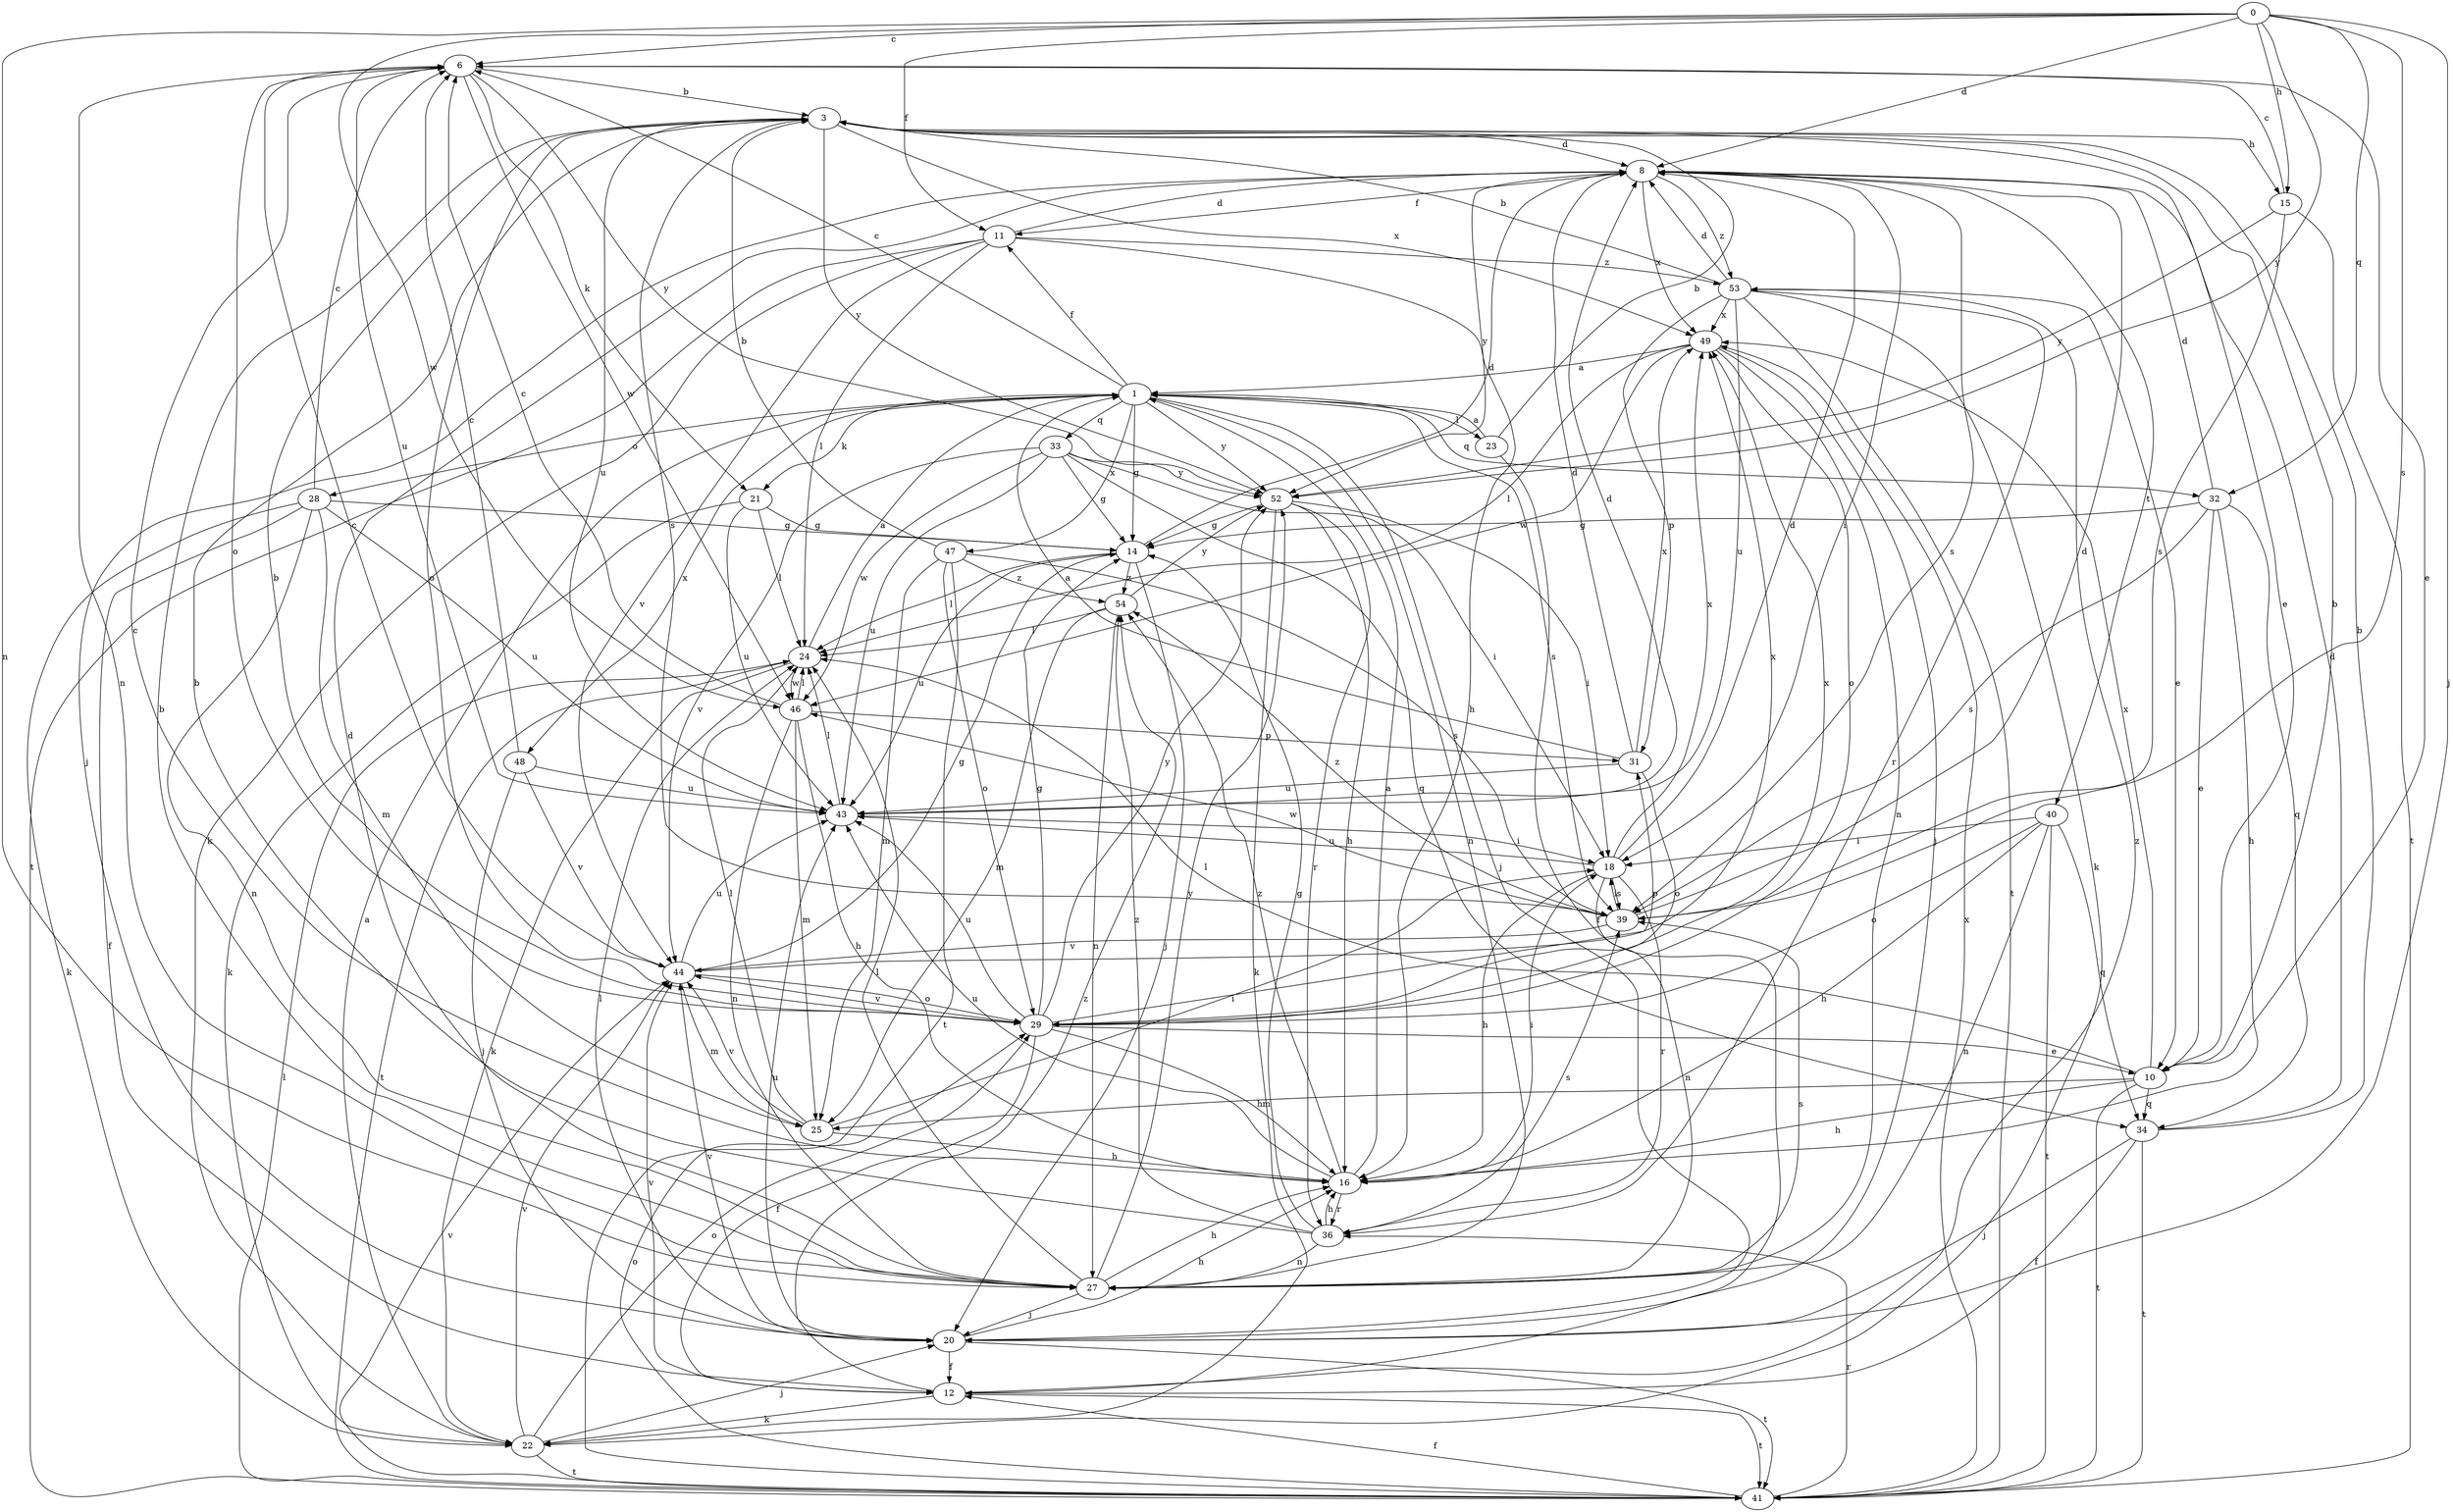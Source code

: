 strict digraph  {
0;
1;
3;
6;
8;
10;
11;
12;
14;
15;
16;
18;
20;
21;
22;
23;
24;
25;
27;
28;
29;
31;
32;
33;
34;
36;
39;
40;
41;
43;
44;
46;
47;
48;
49;
52;
53;
54;
0 -> 6  [label=c];
0 -> 8  [label=d];
0 -> 11  [label=f];
0 -> 15  [label=h];
0 -> 20  [label=j];
0 -> 27  [label=n];
0 -> 32  [label=q];
0 -> 39  [label=s];
0 -> 46  [label=w];
0 -> 52  [label=y];
1 -> 6  [label=c];
1 -> 11  [label=f];
1 -> 14  [label=g];
1 -> 20  [label=j];
1 -> 21  [label=k];
1 -> 23  [label=l];
1 -> 27  [label=n];
1 -> 28  [label=o];
1 -> 32  [label=q];
1 -> 33  [label=q];
1 -> 39  [label=s];
1 -> 47  [label=x];
1 -> 48  [label=x];
1 -> 52  [label=y];
3 -> 8  [label=d];
3 -> 10  [label=e];
3 -> 15  [label=h];
3 -> 29  [label=o];
3 -> 39  [label=s];
3 -> 43  [label=u];
3 -> 49  [label=x];
3 -> 52  [label=y];
6 -> 3  [label=b];
6 -> 10  [label=e];
6 -> 21  [label=k];
6 -> 27  [label=n];
6 -> 29  [label=o];
6 -> 43  [label=u];
6 -> 46  [label=w];
6 -> 52  [label=y];
8 -> 11  [label=f];
8 -> 18  [label=i];
8 -> 20  [label=j];
8 -> 39  [label=s];
8 -> 40  [label=t];
8 -> 49  [label=x];
8 -> 52  [label=y];
8 -> 53  [label=z];
10 -> 3  [label=b];
10 -> 16  [label=h];
10 -> 24  [label=l];
10 -> 25  [label=m];
10 -> 34  [label=q];
10 -> 41  [label=t];
10 -> 49  [label=x];
11 -> 8  [label=d];
11 -> 16  [label=h];
11 -> 22  [label=k];
11 -> 24  [label=l];
11 -> 41  [label=t];
11 -> 44  [label=v];
11 -> 53  [label=z];
12 -> 22  [label=k];
12 -> 41  [label=t];
12 -> 44  [label=v];
12 -> 53  [label=z];
12 -> 54  [label=z];
14 -> 8  [label=d];
14 -> 20  [label=j];
14 -> 24  [label=l];
14 -> 43  [label=u];
14 -> 54  [label=z];
15 -> 6  [label=c];
15 -> 39  [label=s];
15 -> 41  [label=t];
15 -> 52  [label=y];
16 -> 1  [label=a];
16 -> 6  [label=c];
16 -> 18  [label=i];
16 -> 36  [label=r];
16 -> 43  [label=u];
16 -> 54  [label=z];
18 -> 8  [label=d];
18 -> 16  [label=h];
18 -> 27  [label=n];
18 -> 36  [label=r];
18 -> 39  [label=s];
18 -> 43  [label=u];
18 -> 49  [label=x];
20 -> 12  [label=f];
20 -> 16  [label=h];
20 -> 24  [label=l];
20 -> 41  [label=t];
20 -> 43  [label=u];
20 -> 44  [label=v];
21 -> 14  [label=g];
21 -> 22  [label=k];
21 -> 24  [label=l];
21 -> 43  [label=u];
22 -> 1  [label=a];
22 -> 20  [label=j];
22 -> 29  [label=o];
22 -> 41  [label=t];
22 -> 44  [label=v];
23 -> 1  [label=a];
23 -> 3  [label=b];
23 -> 12  [label=f];
24 -> 1  [label=a];
24 -> 22  [label=k];
24 -> 41  [label=t];
24 -> 46  [label=w];
25 -> 16  [label=h];
25 -> 18  [label=i];
25 -> 24  [label=l];
25 -> 44  [label=v];
27 -> 3  [label=b];
27 -> 8  [label=d];
27 -> 16  [label=h];
27 -> 20  [label=j];
27 -> 24  [label=l];
27 -> 39  [label=s];
27 -> 52  [label=y];
28 -> 6  [label=c];
28 -> 12  [label=f];
28 -> 14  [label=g];
28 -> 22  [label=k];
28 -> 25  [label=m];
28 -> 27  [label=n];
28 -> 43  [label=u];
29 -> 3  [label=b];
29 -> 10  [label=e];
29 -> 12  [label=f];
29 -> 14  [label=g];
29 -> 16  [label=h];
29 -> 31  [label=p];
29 -> 43  [label=u];
29 -> 44  [label=v];
29 -> 49  [label=x];
29 -> 52  [label=y];
31 -> 1  [label=a];
31 -> 8  [label=d];
31 -> 29  [label=o];
31 -> 43  [label=u];
31 -> 49  [label=x];
32 -> 8  [label=d];
32 -> 10  [label=e];
32 -> 14  [label=g];
32 -> 16  [label=h];
32 -> 34  [label=q];
32 -> 39  [label=s];
33 -> 14  [label=g];
33 -> 18  [label=i];
33 -> 34  [label=q];
33 -> 43  [label=u];
33 -> 44  [label=v];
33 -> 46  [label=w];
33 -> 52  [label=y];
34 -> 3  [label=b];
34 -> 8  [label=d];
34 -> 12  [label=f];
34 -> 20  [label=j];
34 -> 41  [label=t];
36 -> 3  [label=b];
36 -> 14  [label=g];
36 -> 16  [label=h];
36 -> 27  [label=n];
36 -> 39  [label=s];
36 -> 54  [label=z];
39 -> 8  [label=d];
39 -> 18  [label=i];
39 -> 44  [label=v];
39 -> 46  [label=w];
39 -> 54  [label=z];
40 -> 16  [label=h];
40 -> 18  [label=i];
40 -> 27  [label=n];
40 -> 29  [label=o];
40 -> 34  [label=q];
40 -> 41  [label=t];
41 -> 12  [label=f];
41 -> 24  [label=l];
41 -> 29  [label=o];
41 -> 36  [label=r];
41 -> 44  [label=v];
41 -> 49  [label=x];
43 -> 8  [label=d];
43 -> 18  [label=i];
43 -> 24  [label=l];
44 -> 6  [label=c];
44 -> 14  [label=g];
44 -> 25  [label=m];
44 -> 29  [label=o];
44 -> 43  [label=u];
44 -> 49  [label=x];
46 -> 6  [label=c];
46 -> 16  [label=h];
46 -> 24  [label=l];
46 -> 25  [label=m];
46 -> 27  [label=n];
46 -> 31  [label=p];
47 -> 3  [label=b];
47 -> 25  [label=m];
47 -> 29  [label=o];
47 -> 39  [label=s];
47 -> 41  [label=t];
47 -> 54  [label=z];
48 -> 6  [label=c];
48 -> 20  [label=j];
48 -> 43  [label=u];
48 -> 44  [label=v];
49 -> 1  [label=a];
49 -> 20  [label=j];
49 -> 24  [label=l];
49 -> 27  [label=n];
49 -> 29  [label=o];
49 -> 46  [label=w];
52 -> 14  [label=g];
52 -> 16  [label=h];
52 -> 18  [label=i];
52 -> 22  [label=k];
52 -> 36  [label=r];
53 -> 3  [label=b];
53 -> 8  [label=d];
53 -> 10  [label=e];
53 -> 22  [label=k];
53 -> 31  [label=p];
53 -> 36  [label=r];
53 -> 41  [label=t];
53 -> 43  [label=u];
53 -> 49  [label=x];
54 -> 24  [label=l];
54 -> 25  [label=m];
54 -> 27  [label=n];
54 -> 52  [label=y];
}
